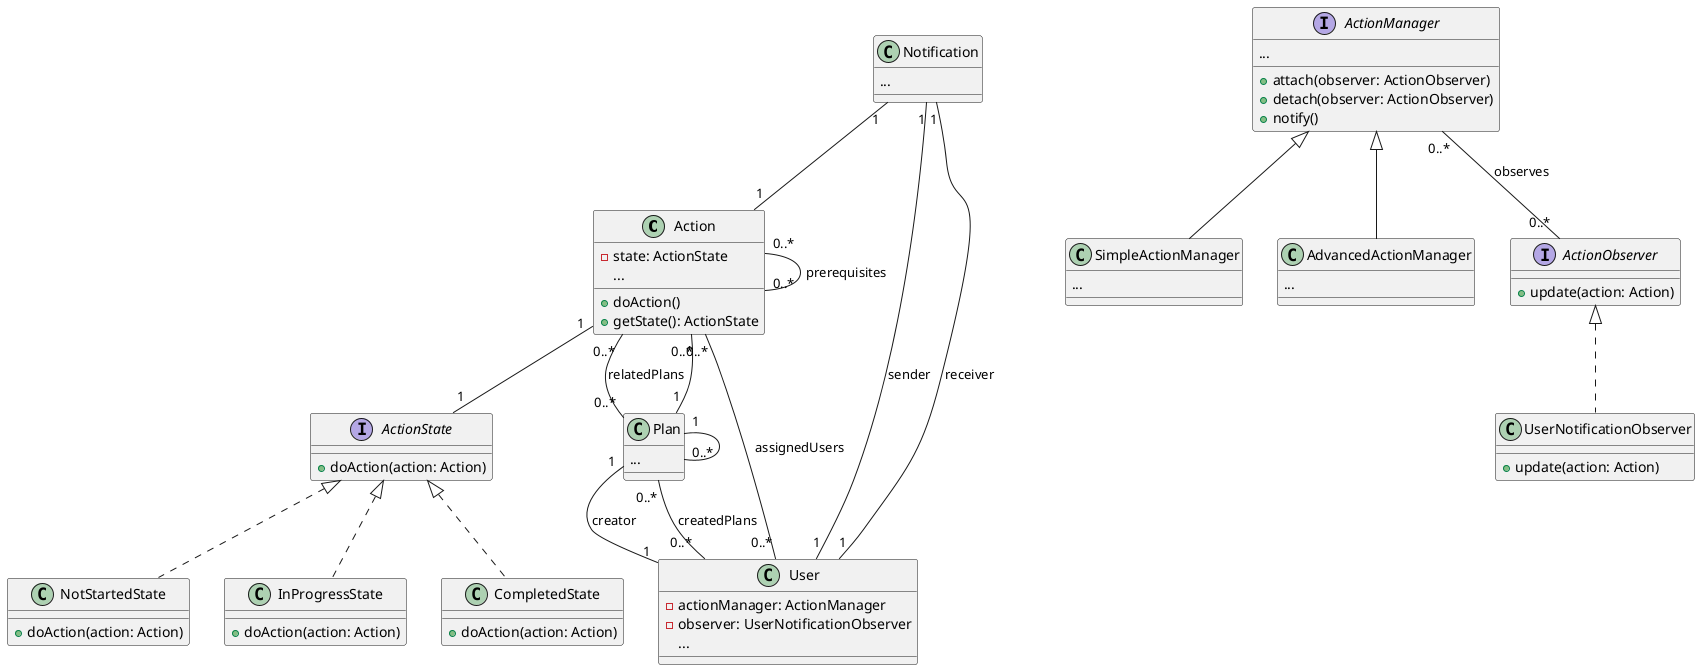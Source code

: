 @startuml
class Action {
  - state: ActionState
  + doAction()
  + getState(): ActionState
  ...
}

interface ActionState {
  + doAction(action: Action)
}

class NotStartedState implements ActionState {
  + doAction(action: Action)
}

class InProgressState implements ActionState {
  + doAction(action: Action)
}

class CompletedState implements ActionState {
  + doAction(action: Action)
}


class Plan {
  ...
}

interface ActionManager {
  + attach(observer: ActionObserver)
  + detach(observer: ActionObserver)
  + notify()
  ...
}

class SimpleActionManager extends ActionManager {
  ...
}

class AdvancedActionManager extends ActionManager {
  ...
}

interface ActionObserver {
  + update(action: Action)
}

class UserNotificationObserver implements ActionObserver {
  + update(action: Action)
}

class User {
  - actionManager: ActionManager
  - observer: UserNotificationObserver
  ...
}

class Notification {
  ...
}

Action "0..*" -- "0..*" Action : prerequisites
Action "0..*" -- "0..*" Plan : relatedPlans
Action "0..*" -- "0..*" User : assignedUsers
Plan "1" -- "0..*" Action
Plan "1" -- "0..*" Plan
Plan "1" -- "1" User : creator
User "0..*" -- "0..*" Plan : createdPlans
Notification "1" -- "1" Action
Notification "1" -- "1" User : sender
Notification "1" -- "1" User : receiver
ActionManager "0..*" -- "0..*" ActionObserver : observes
Action "1" -- "1" ActionState
@enduml
